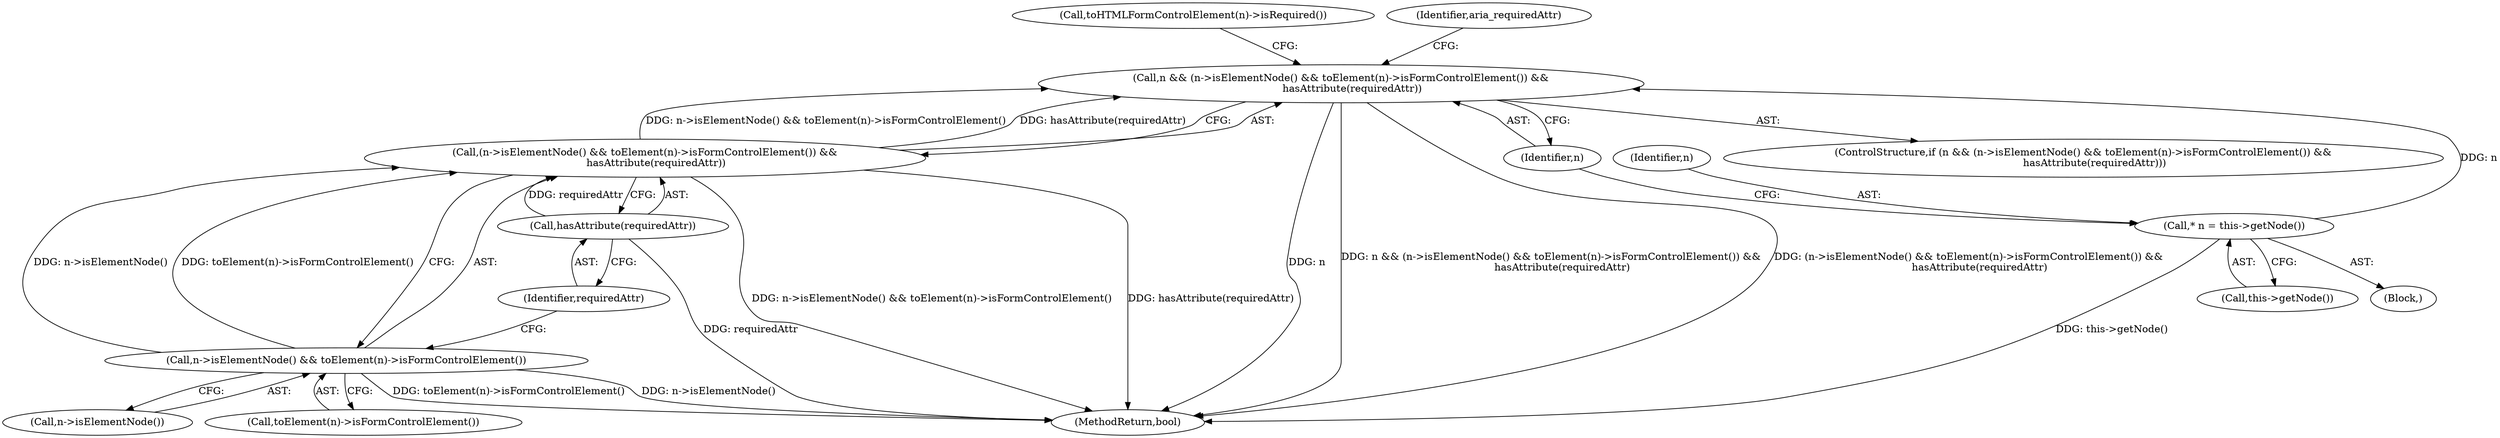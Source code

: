 digraph "0_Chrome_d27468a832d5316884bd02f459cbf493697fd7e1_17@pointer" {
"1000107" [label="(Call,n && (n->isElementNode() && toElement(n)->isFormControlElement()) &&\n       hasAttribute(requiredAttr))"];
"1000103" [label="(Call,* n = this->getNode())"];
"1000109" [label="(Call,(n->isElementNode() && toElement(n)->isFormControlElement()) &&\n       hasAttribute(requiredAttr))"];
"1000110" [label="(Call,n->isElementNode() && toElement(n)->isFormControlElement())"];
"1000113" [label="(Call,hasAttribute(requiredAttr))"];
"1000108" [label="(Identifier,n)"];
"1000103" [label="(Call,* n = this->getNode())"];
"1000116" [label="(Call,toHTMLFormControlElement(n)->isRequired())"];
"1000109" [label="(Call,(n->isElementNode() && toElement(n)->isFormControlElement()) &&\n       hasAttribute(requiredAttr))"];
"1000126" [label="(MethodReturn,bool)"];
"1000105" [label="(Call,this->getNode())"];
"1000104" [label="(Identifier,n)"];
"1000110" [label="(Call,n->isElementNode() && toElement(n)->isFormControlElement())"];
"1000112" [label="(Call,toElement(n)->isFormControlElement())"];
"1000101" [label="(Block,)"];
"1000114" [label="(Identifier,requiredAttr)"];
"1000111" [label="(Call,n->isElementNode())"];
"1000113" [label="(Call,hasAttribute(requiredAttr))"];
"1000107" [label="(Call,n && (n->isElementNode() && toElement(n)->isFormControlElement()) &&\n       hasAttribute(requiredAttr))"];
"1000106" [label="(ControlStructure,if (n && (n->isElementNode() && toElement(n)->isFormControlElement()) &&\n       hasAttribute(requiredAttr)))"];
"1000120" [label="(Identifier,aria_requiredAttr)"];
"1000107" -> "1000106"  [label="AST: "];
"1000107" -> "1000108"  [label="CFG: "];
"1000107" -> "1000109"  [label="CFG: "];
"1000108" -> "1000107"  [label="AST: "];
"1000109" -> "1000107"  [label="AST: "];
"1000116" -> "1000107"  [label="CFG: "];
"1000120" -> "1000107"  [label="CFG: "];
"1000107" -> "1000126"  [label="DDG: n"];
"1000107" -> "1000126"  [label="DDG: n && (n->isElementNode() && toElement(n)->isFormControlElement()) &&\n       hasAttribute(requiredAttr)"];
"1000107" -> "1000126"  [label="DDG: (n->isElementNode() && toElement(n)->isFormControlElement()) &&\n       hasAttribute(requiredAttr)"];
"1000103" -> "1000107"  [label="DDG: n"];
"1000109" -> "1000107"  [label="DDG: n->isElementNode() && toElement(n)->isFormControlElement()"];
"1000109" -> "1000107"  [label="DDG: hasAttribute(requiredAttr)"];
"1000103" -> "1000101"  [label="AST: "];
"1000103" -> "1000105"  [label="CFG: "];
"1000104" -> "1000103"  [label="AST: "];
"1000105" -> "1000103"  [label="AST: "];
"1000108" -> "1000103"  [label="CFG: "];
"1000103" -> "1000126"  [label="DDG: this->getNode()"];
"1000109" -> "1000110"  [label="CFG: "];
"1000109" -> "1000113"  [label="CFG: "];
"1000110" -> "1000109"  [label="AST: "];
"1000113" -> "1000109"  [label="AST: "];
"1000109" -> "1000126"  [label="DDG: hasAttribute(requiredAttr)"];
"1000109" -> "1000126"  [label="DDG: n->isElementNode() && toElement(n)->isFormControlElement()"];
"1000110" -> "1000109"  [label="DDG: n->isElementNode()"];
"1000110" -> "1000109"  [label="DDG: toElement(n)->isFormControlElement()"];
"1000113" -> "1000109"  [label="DDG: requiredAttr"];
"1000110" -> "1000111"  [label="CFG: "];
"1000110" -> "1000112"  [label="CFG: "];
"1000111" -> "1000110"  [label="AST: "];
"1000112" -> "1000110"  [label="AST: "];
"1000114" -> "1000110"  [label="CFG: "];
"1000110" -> "1000126"  [label="DDG: toElement(n)->isFormControlElement()"];
"1000110" -> "1000126"  [label="DDG: n->isElementNode()"];
"1000113" -> "1000114"  [label="CFG: "];
"1000114" -> "1000113"  [label="AST: "];
"1000113" -> "1000126"  [label="DDG: requiredAttr"];
}
